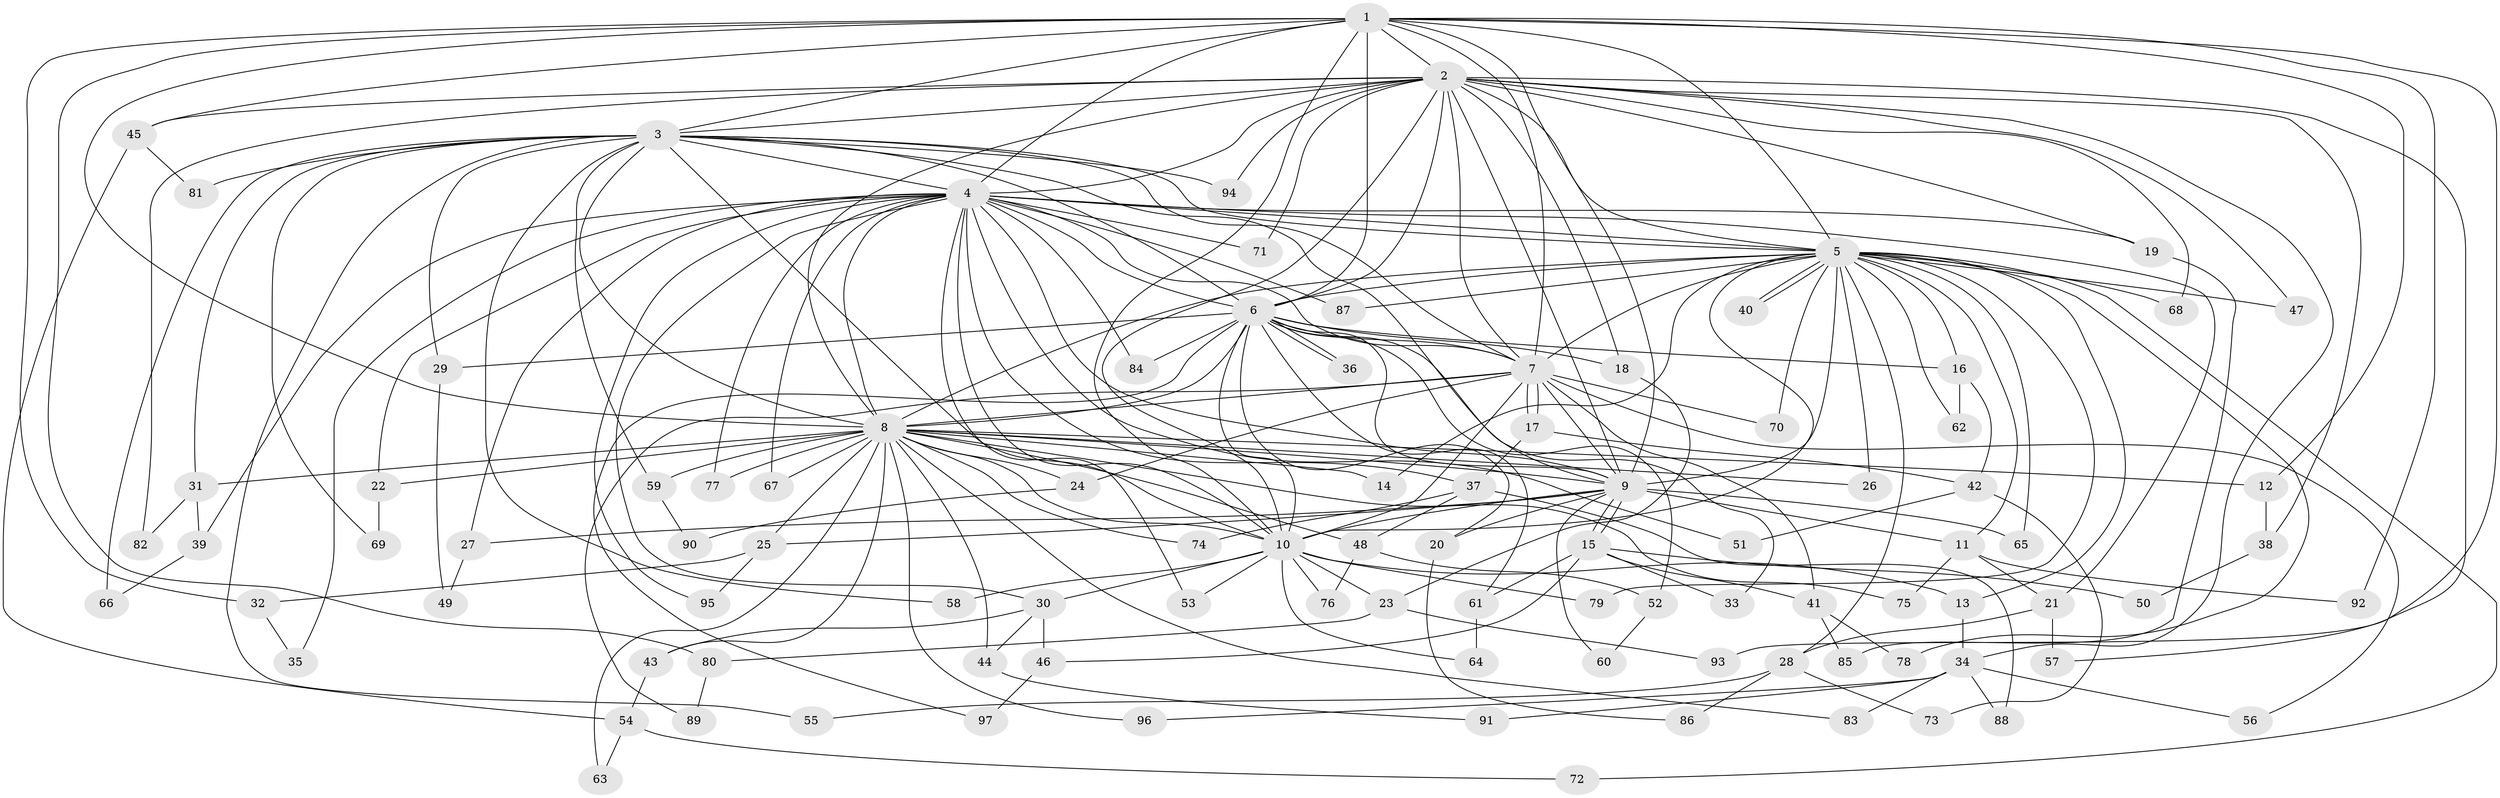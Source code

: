 // coarse degree distribution, {18: 0.02631578947368421, 21: 0.02631578947368421, 2: 0.5, 1: 0.21052631578947367, 3: 0.10526315789473684, 7: 0.02631578947368421, 6: 0.02631578947368421, 9: 0.02631578947368421, 13: 0.02631578947368421, 4: 0.02631578947368421}
// Generated by graph-tools (version 1.1) at 2025/47/03/04/25 21:47:24]
// undirected, 97 vertices, 219 edges
graph export_dot {
graph [start="1"]
  node [color=gray90,style=filled];
  1;
  2;
  3;
  4;
  5;
  6;
  7;
  8;
  9;
  10;
  11;
  12;
  13;
  14;
  15;
  16;
  17;
  18;
  19;
  20;
  21;
  22;
  23;
  24;
  25;
  26;
  27;
  28;
  29;
  30;
  31;
  32;
  33;
  34;
  35;
  36;
  37;
  38;
  39;
  40;
  41;
  42;
  43;
  44;
  45;
  46;
  47;
  48;
  49;
  50;
  51;
  52;
  53;
  54;
  55;
  56;
  57;
  58;
  59;
  60;
  61;
  62;
  63;
  64;
  65;
  66;
  67;
  68;
  69;
  70;
  71;
  72;
  73;
  74;
  75;
  76;
  77;
  78;
  79;
  80;
  81;
  82;
  83;
  84;
  85;
  86;
  87;
  88;
  89;
  90;
  91;
  92;
  93;
  94;
  95;
  96;
  97;
  1 -- 2;
  1 -- 3;
  1 -- 4;
  1 -- 5;
  1 -- 6;
  1 -- 7;
  1 -- 8;
  1 -- 9;
  1 -- 10;
  1 -- 12;
  1 -- 32;
  1 -- 45;
  1 -- 80;
  1 -- 92;
  1 -- 93;
  2 -- 3;
  2 -- 4;
  2 -- 5;
  2 -- 6;
  2 -- 7;
  2 -- 8;
  2 -- 9;
  2 -- 10;
  2 -- 18;
  2 -- 19;
  2 -- 34;
  2 -- 38;
  2 -- 45;
  2 -- 47;
  2 -- 57;
  2 -- 68;
  2 -- 71;
  2 -- 82;
  2 -- 94;
  3 -- 4;
  3 -- 5;
  3 -- 6;
  3 -- 7;
  3 -- 8;
  3 -- 9;
  3 -- 10;
  3 -- 29;
  3 -- 31;
  3 -- 55;
  3 -- 58;
  3 -- 59;
  3 -- 66;
  3 -- 69;
  3 -- 81;
  3 -- 94;
  4 -- 5;
  4 -- 6;
  4 -- 7;
  4 -- 8;
  4 -- 9;
  4 -- 10;
  4 -- 19;
  4 -- 21;
  4 -- 22;
  4 -- 27;
  4 -- 30;
  4 -- 35;
  4 -- 37;
  4 -- 39;
  4 -- 51;
  4 -- 53;
  4 -- 67;
  4 -- 71;
  4 -- 77;
  4 -- 84;
  4 -- 87;
  4 -- 95;
  5 -- 6;
  5 -- 7;
  5 -- 8;
  5 -- 9;
  5 -- 10;
  5 -- 11;
  5 -- 13;
  5 -- 14;
  5 -- 16;
  5 -- 26;
  5 -- 28;
  5 -- 40;
  5 -- 40;
  5 -- 47;
  5 -- 62;
  5 -- 65;
  5 -- 68;
  5 -- 70;
  5 -- 72;
  5 -- 78;
  5 -- 79;
  5 -- 87;
  6 -- 7;
  6 -- 8;
  6 -- 9;
  6 -- 10;
  6 -- 16;
  6 -- 18;
  6 -- 20;
  6 -- 29;
  6 -- 33;
  6 -- 36;
  6 -- 36;
  6 -- 52;
  6 -- 61;
  6 -- 84;
  6 -- 97;
  7 -- 8;
  7 -- 9;
  7 -- 10;
  7 -- 17;
  7 -- 17;
  7 -- 24;
  7 -- 41;
  7 -- 56;
  7 -- 70;
  7 -- 89;
  8 -- 9;
  8 -- 10;
  8 -- 12;
  8 -- 14;
  8 -- 22;
  8 -- 24;
  8 -- 25;
  8 -- 26;
  8 -- 31;
  8 -- 43;
  8 -- 44;
  8 -- 48;
  8 -- 59;
  8 -- 63;
  8 -- 67;
  8 -- 74;
  8 -- 75;
  8 -- 77;
  8 -- 83;
  8 -- 96;
  9 -- 10;
  9 -- 11;
  9 -- 15;
  9 -- 15;
  9 -- 20;
  9 -- 25;
  9 -- 27;
  9 -- 60;
  9 -- 65;
  10 -- 13;
  10 -- 23;
  10 -- 30;
  10 -- 53;
  10 -- 58;
  10 -- 64;
  10 -- 76;
  10 -- 79;
  11 -- 21;
  11 -- 75;
  11 -- 92;
  12 -- 38;
  13 -- 34;
  15 -- 33;
  15 -- 41;
  15 -- 46;
  15 -- 50;
  15 -- 61;
  16 -- 42;
  16 -- 62;
  17 -- 37;
  17 -- 42;
  18 -- 23;
  19 -- 85;
  20 -- 86;
  21 -- 28;
  21 -- 57;
  22 -- 69;
  23 -- 80;
  23 -- 93;
  24 -- 90;
  25 -- 32;
  25 -- 95;
  27 -- 49;
  28 -- 55;
  28 -- 73;
  28 -- 86;
  29 -- 49;
  30 -- 43;
  30 -- 44;
  30 -- 46;
  31 -- 39;
  31 -- 82;
  32 -- 35;
  34 -- 56;
  34 -- 83;
  34 -- 88;
  34 -- 91;
  34 -- 96;
  37 -- 48;
  37 -- 74;
  37 -- 88;
  38 -- 50;
  39 -- 66;
  41 -- 78;
  41 -- 85;
  42 -- 51;
  42 -- 73;
  43 -- 54;
  44 -- 91;
  45 -- 54;
  45 -- 81;
  46 -- 97;
  48 -- 52;
  48 -- 76;
  52 -- 60;
  54 -- 63;
  54 -- 72;
  59 -- 90;
  61 -- 64;
  80 -- 89;
}
